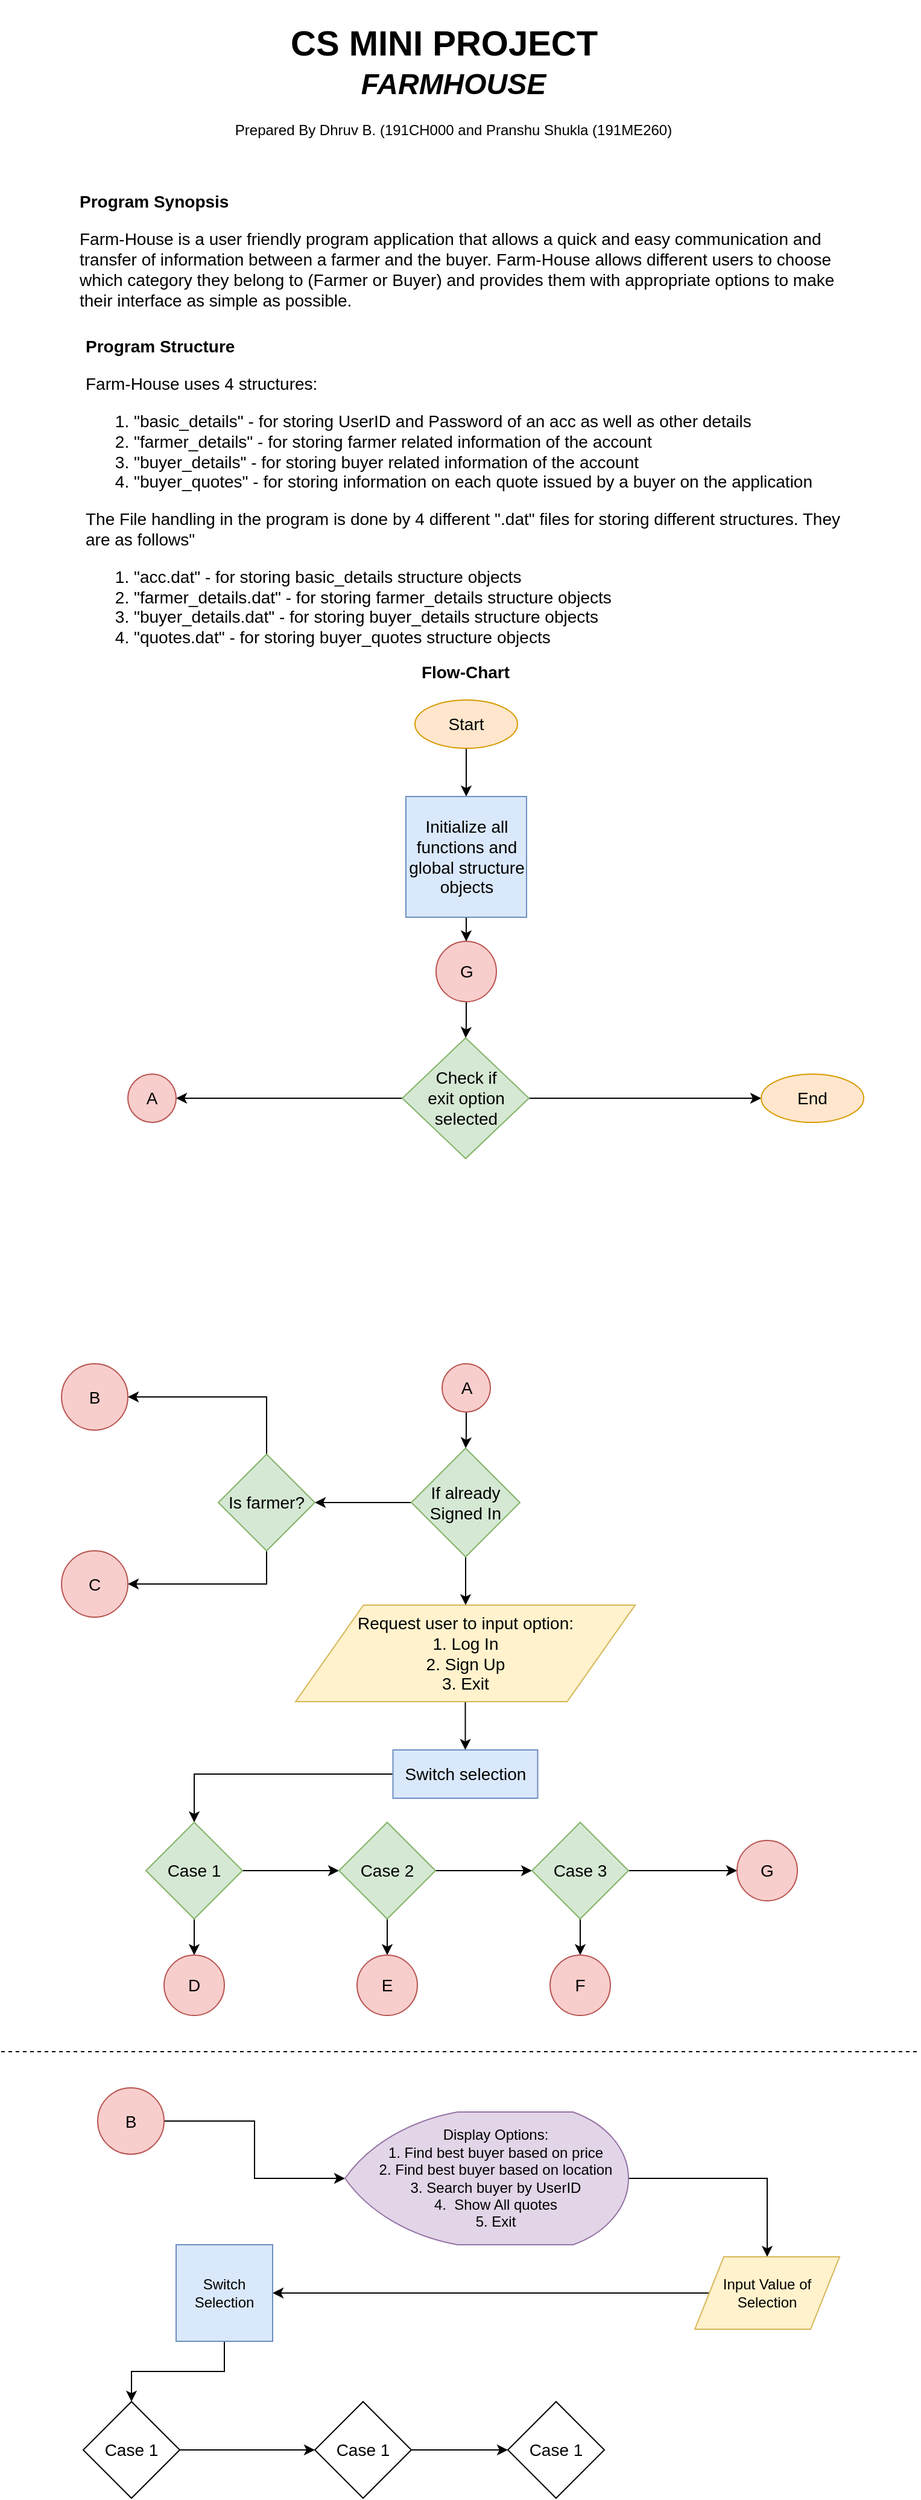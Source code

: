 <mxfile version="13.0.3" type="device"><diagram id="SV3JemRlX62DDFxQ5liy" name="Page-1"><mxGraphModel dx="1221" dy="714" grid="1" gridSize="10" guides="1" tooltips="1" connect="1" arrows="1" fold="1" page="1" pageScale="1" pageWidth="850" pageHeight="1100" math="0" shadow="0"><root><mxCell id="0"/><mxCell id="1" parent="0"/><mxCell id="cfzt3UpLNSZBAo-_0xsB-1" value="&lt;h1 style=&quot;font-size: 29px;&quot;&gt;CS MINI PROJECT&lt;/h1&gt;&lt;div style=&quot;font-size: 29px;&quot;&gt;&lt;br style=&quot;font-size: 29px;&quot;&gt;&lt;/div&gt;" style="text;html=1;strokeColor=none;fillColor=none;spacing=5;spacingTop=-20;whiteSpace=wrap;overflow=hidden;rounded=0;fontSize=29;" vertex="1" parent="1"><mxGeometry x="275" y="30" width="280" height="50" as="geometry"/></mxCell><mxCell id="cfzt3UpLNSZBAo-_0xsB-2" value="&lt;h1&gt;&lt;i&gt;FARMHOUSE&lt;/i&gt;&lt;/h1&gt;&lt;p&gt;Prepared By Dhruv B. (191CH000 and Pranshu Shukla (191ME260)&lt;/p&gt;" style="text;html=1;strokeColor=none;fillColor=none;spacing=5;spacingTop=-20;whiteSpace=wrap;overflow=hidden;rounded=0;align=center;" vertex="1" parent="1"><mxGeometry x="105" y="70" width="620" height="120" as="geometry"/></mxCell><mxCell id="cfzt3UpLNSZBAo-_0xsB-3" value="&lt;h1 style=&quot;font-size: 14px&quot;&gt;Program Synopsis&lt;/h1&gt;&lt;p style=&quot;font-size: 14px&quot;&gt;Farm-House is a user friendly program application that allows a quick and easy communication and transfer of information between a farmer and the buyer. Farm-House allows different users to choose which category they belong to (Farmer or Buyer) and provides them with appropriate options to make their interface as simple as possible.&amp;nbsp;&lt;/p&gt;" style="text;html=1;strokeColor=none;fillColor=none;spacing=5;spacingTop=-20;whiteSpace=wrap;overflow=hidden;rounded=0;fontSize=14;align=left;" vertex="1" parent="1"><mxGeometry x="100" y="180" width="650" height="120" as="geometry"/></mxCell><mxCell id="cfzt3UpLNSZBAo-_0xsB-4" value="&lt;h1 style=&quot;font-size: 14px&quot;&gt;Program Structure&lt;/h1&gt;&lt;p style=&quot;font-size: 14px&quot;&gt;Farm-House uses 4 structures:&amp;nbsp;&lt;/p&gt;&lt;p style=&quot;font-size: 14px&quot;&gt;&lt;/p&gt;&lt;ol&gt;&lt;li&gt;&quot;basic_details&quot; - for storing UserID and Password of an acc as well as other details&amp;nbsp;&lt;/li&gt;&lt;li&gt;&quot;farmer_details&quot; - for storing farmer related information of the account&lt;/li&gt;&lt;li&gt;&quot;buyer_details&quot; - for storing buyer related information of the account&lt;/li&gt;&lt;li&gt;&quot;buyer_quotes&quot; - for storing information on each quote issued by a buyer on the application&lt;/li&gt;&lt;/ol&gt;&lt;div&gt;The File handling in the program is done by 4 different &quot;.dat&quot; files for storing different structures. They are as follows&quot;&lt;/div&gt;&lt;div&gt;&lt;ol&gt;&lt;li&gt;&quot;acc.dat&quot; - for storing basic_details structure objects&lt;/li&gt;&lt;li&gt;&quot;farmer_details.dat&quot; - for storing farmer_details structure objects&lt;/li&gt;&lt;li&gt;&quot;buyer_details.dat&quot; - for storing buyer_details structure objects&lt;/li&gt;&lt;li&gt;&quot;quotes.dat&quot; - for storing buyer_quotes structure objects&lt;/li&gt;&lt;/ol&gt;&lt;/div&gt;&lt;p&gt;&lt;/p&gt;" style="text;html=1;strokeColor=none;fillColor=none;spacing=5;spacingTop=-20;whiteSpace=wrap;overflow=hidden;rounded=0;fontSize=14;align=left;" vertex="1" parent="1"><mxGeometry x="105" y="300" width="650" height="270" as="geometry"/></mxCell><mxCell id="cfzt3UpLNSZBAo-_0xsB-6" value="&lt;h1 style=&quot;font-size: 14px&quot;&gt;Flow-Chart&lt;/h1&gt;&lt;p&gt;&lt;/p&gt;" style="text;html=1;strokeColor=none;fillColor=none;spacing=5;spacingTop=-20;whiteSpace=wrap;overflow=hidden;rounded=0;fontSize=14;align=center;" vertex="1" parent="1"><mxGeometry x="99.75" y="570" width="650" height="40" as="geometry"/></mxCell><mxCell id="cfzt3UpLNSZBAo-_0xsB-11" style="edgeStyle=orthogonalEdgeStyle;rounded=0;orthogonalLoop=1;jettySize=auto;html=1;fontSize=14;" edge="1" parent="1" source="cfzt3UpLNSZBAo-_0xsB-7" target="cfzt3UpLNSZBAo-_0xsB-10"><mxGeometry relative="1" as="geometry"/></mxCell><mxCell id="cfzt3UpLNSZBAo-_0xsB-7" value="Start" style="ellipse;whiteSpace=wrap;html=1;fontSize=14;align=center;fillColor=#ffe6cc;strokeColor=#d79b00;" vertex="1" parent="1"><mxGeometry x="383" y="600" width="85" height="40" as="geometry"/></mxCell><mxCell id="cfzt3UpLNSZBAo-_0xsB-13" style="edgeStyle=orthogonalEdgeStyle;rounded=0;orthogonalLoop=1;jettySize=auto;html=1;fontSize=14;exitX=0;exitY=0.5;exitDx=0;exitDy=0;" edge="1" parent="1" source="cfzt3UpLNSZBAo-_0xsB-8" target="cfzt3UpLNSZBAo-_0xsB-17"><mxGeometry relative="1" as="geometry"><mxPoint x="200" y="1000" as="targetPoint"/><Array as="points"><mxPoint x="280" y="930"/><mxPoint x="280" y="930"/></Array></mxGeometry></mxCell><mxCell id="cfzt3UpLNSZBAo-_0xsB-14" style="edgeStyle=orthogonalEdgeStyle;rounded=0;orthogonalLoop=1;jettySize=auto;html=1;fontSize=14;entryX=0;entryY=0.5;entryDx=0;entryDy=0;exitX=1;exitY=0.5;exitDx=0;exitDy=0;" edge="1" parent="1" source="cfzt3UpLNSZBAo-_0xsB-8" target="cfzt3UpLNSZBAo-_0xsB-15"><mxGeometry relative="1" as="geometry"><mxPoint x="600" y="940" as="targetPoint"/><Array as="points"/></mxGeometry></mxCell><mxCell id="cfzt3UpLNSZBAo-_0xsB-8" value="Check if exit option selected" style="rhombus;whiteSpace=wrap;html=1;fontSize=14;align=center;spacingLeft=15;spacingRight=15;fillColor=#d5e8d4;strokeColor=#82b366;" vertex="1" parent="1"><mxGeometry x="372.5" y="880" width="105" height="100" as="geometry"/></mxCell><mxCell id="cfzt3UpLNSZBAo-_0xsB-54" style="edgeStyle=orthogonalEdgeStyle;rounded=0;orthogonalLoop=1;jettySize=auto;html=1;entryX=0.5;entryY=0;entryDx=0;entryDy=0;fontSize=14;" edge="1" parent="1" source="cfzt3UpLNSZBAo-_0xsB-10" target="cfzt3UpLNSZBAo-_0xsB-53"><mxGeometry relative="1" as="geometry"/></mxCell><mxCell id="cfzt3UpLNSZBAo-_0xsB-10" value="Initialize all functions and global structure objects" style="whiteSpace=wrap;html=1;aspect=fixed;fontSize=14;align=center;fillColor=#dae8fc;strokeColor=#6c8ebf;" vertex="1" parent="1"><mxGeometry x="375.5" y="680" width="100" height="100" as="geometry"/></mxCell><mxCell id="cfzt3UpLNSZBAo-_0xsB-15" value="End" style="ellipse;whiteSpace=wrap;html=1;fontSize=14;align=center;fillColor=#ffe6cc;strokeColor=#d79b00;" vertex="1" parent="1"><mxGeometry x="670" y="910" width="85" height="40" as="geometry"/></mxCell><mxCell id="cfzt3UpLNSZBAo-_0xsB-17" value="A" style="ellipse;whiteSpace=wrap;html=1;aspect=fixed;fontSize=14;align=center;fillColor=#f8cecc;strokeColor=#b85450;" vertex="1" parent="1"><mxGeometry x="145" y="910" width="40" height="40" as="geometry"/></mxCell><mxCell id="cfzt3UpLNSZBAo-_0xsB-21" style="edgeStyle=orthogonalEdgeStyle;rounded=0;orthogonalLoop=1;jettySize=auto;html=1;entryX=0.5;entryY=0;entryDx=0;entryDy=0;fontSize=14;" edge="1" parent="1" source="cfzt3UpLNSZBAo-_0xsB-19" target="cfzt3UpLNSZBAo-_0xsB-20"><mxGeometry relative="1" as="geometry"/></mxCell><mxCell id="cfzt3UpLNSZBAo-_0xsB-19" value="A" style="ellipse;whiteSpace=wrap;html=1;aspect=fixed;fontSize=14;align=center;fillColor=#f8cecc;strokeColor=#b85450;" vertex="1" parent="1"><mxGeometry x="405.5" y="1150" width="40" height="40" as="geometry"/></mxCell><mxCell id="cfzt3UpLNSZBAo-_0xsB-23" style="edgeStyle=orthogonalEdgeStyle;rounded=0;orthogonalLoop=1;jettySize=auto;html=1;entryX=1;entryY=0.5;entryDx=0;entryDy=0;fontSize=14;" edge="1" parent="1" source="cfzt3UpLNSZBAo-_0xsB-20" target="cfzt3UpLNSZBAo-_0xsB-22"><mxGeometry relative="1" as="geometry"/></mxCell><mxCell id="cfzt3UpLNSZBAo-_0xsB-36" style="edgeStyle=orthogonalEdgeStyle;rounded=0;orthogonalLoop=1;jettySize=auto;html=1;fontSize=14;" edge="1" parent="1" source="cfzt3UpLNSZBAo-_0xsB-20" target="cfzt3UpLNSZBAo-_0xsB-33"><mxGeometry relative="1" as="geometry"><Array as="points"><mxPoint x="425" y="1340"/><mxPoint x="425" y="1340"/></Array></mxGeometry></mxCell><mxCell id="cfzt3UpLNSZBAo-_0xsB-20" value="If already Signed In" style="rhombus;whiteSpace=wrap;html=1;fontSize=14;align=center;fillColor=#d5e8d4;strokeColor=#82b366;" vertex="1" parent="1"><mxGeometry x="380" y="1220" width="90" height="90" as="geometry"/></mxCell><mxCell id="cfzt3UpLNSZBAo-_0xsB-30" style="edgeStyle=orthogonalEdgeStyle;rounded=0;orthogonalLoop=1;jettySize=auto;html=1;entryX=1;entryY=0.5;entryDx=0;entryDy=0;fontSize=14;" edge="1" parent="1" source="cfzt3UpLNSZBAo-_0xsB-22" target="cfzt3UpLNSZBAo-_0xsB-24"><mxGeometry relative="1" as="geometry"><Array as="points"><mxPoint x="260" y="1178"/></Array></mxGeometry></mxCell><mxCell id="cfzt3UpLNSZBAo-_0xsB-32" style="edgeStyle=orthogonalEdgeStyle;rounded=0;orthogonalLoop=1;jettySize=auto;html=1;entryX=1;entryY=0.5;entryDx=0;entryDy=0;fontSize=14;" edge="1" parent="1" source="cfzt3UpLNSZBAo-_0xsB-22" target="cfzt3UpLNSZBAo-_0xsB-31"><mxGeometry relative="1" as="geometry"><Array as="points"><mxPoint x="260" y="1333"/></Array></mxGeometry></mxCell><mxCell id="cfzt3UpLNSZBAo-_0xsB-22" value="Is farmer?" style="rhombus;whiteSpace=wrap;html=1;fontSize=14;align=center;fillColor=#d5e8d4;strokeColor=#82b366;" vertex="1" parent="1"><mxGeometry x="220" y="1225" width="80" height="80" as="geometry"/></mxCell><mxCell id="cfzt3UpLNSZBAo-_0xsB-24" value="B" style="ellipse;whiteSpace=wrap;html=1;aspect=fixed;fontSize=14;align=center;fillColor=#f8cecc;strokeColor=#b85450;" vertex="1" parent="1"><mxGeometry x="90" y="1150" width="55" height="55" as="geometry"/></mxCell><mxCell id="cfzt3UpLNSZBAo-_0xsB-31" value="C" style="ellipse;whiteSpace=wrap;html=1;aspect=fixed;fontSize=14;align=center;fillColor=#f8cecc;strokeColor=#b85450;" vertex="1" parent="1"><mxGeometry x="90" y="1305" width="55" height="55" as="geometry"/></mxCell><mxCell id="cfzt3UpLNSZBAo-_0xsB-38" style="edgeStyle=orthogonalEdgeStyle;rounded=0;orthogonalLoop=1;jettySize=auto;html=1;entryX=0.5;entryY=0;entryDx=0;entryDy=0;fontSize=14;" edge="1" parent="1" source="cfzt3UpLNSZBAo-_0xsB-33" target="cfzt3UpLNSZBAo-_0xsB-37"><mxGeometry relative="1" as="geometry"/></mxCell><mxCell id="cfzt3UpLNSZBAo-_0xsB-33" value="Request user to input option:&lt;br&gt;1. Log In&lt;br&gt;2. Sign Up&lt;br&gt;3. Exit" style="shape=parallelogram;perimeter=parallelogramPerimeter;whiteSpace=wrap;html=1;fontSize=14;align=center;spacingLeft=15;spacingRight=15;fillColor=#fff2cc;strokeColor=#d6b656;" vertex="1" parent="1"><mxGeometry x="284" y="1350" width="281.5" height="80" as="geometry"/></mxCell><mxCell id="cfzt3UpLNSZBAo-_0xsB-40" style="edgeStyle=orthogonalEdgeStyle;rounded=0;orthogonalLoop=1;jettySize=auto;html=1;entryX=0.5;entryY=0;entryDx=0;entryDy=0;fontSize=14;" edge="1" parent="1" source="cfzt3UpLNSZBAo-_0xsB-37" target="cfzt3UpLNSZBAo-_0xsB-39"><mxGeometry relative="1" as="geometry"/></mxCell><mxCell id="cfzt3UpLNSZBAo-_0xsB-37" value="Switch selection" style="rounded=0;whiteSpace=wrap;html=1;fontSize=14;align=center;fillColor=#dae8fc;strokeColor=#6c8ebf;" vertex="1" parent="1"><mxGeometry x="364.75" y="1470" width="120" height="40" as="geometry"/></mxCell><mxCell id="cfzt3UpLNSZBAo-_0xsB-42" style="edgeStyle=orthogonalEdgeStyle;rounded=0;orthogonalLoop=1;jettySize=auto;html=1;entryX=0.5;entryY=0;entryDx=0;entryDy=0;fontSize=14;" edge="1" parent="1" source="cfzt3UpLNSZBAo-_0xsB-39" target="cfzt3UpLNSZBAo-_0xsB-41"><mxGeometry relative="1" as="geometry"/></mxCell><mxCell id="cfzt3UpLNSZBAo-_0xsB-44" value="" style="edgeStyle=orthogonalEdgeStyle;rounded=0;orthogonalLoop=1;jettySize=auto;html=1;fontSize=14;" edge="1" parent="1" source="cfzt3UpLNSZBAo-_0xsB-39" target="cfzt3UpLNSZBAo-_0xsB-43"><mxGeometry relative="1" as="geometry"/></mxCell><mxCell id="cfzt3UpLNSZBAo-_0xsB-39" value="Case 1" style="rhombus;whiteSpace=wrap;html=1;fontSize=14;align=center;fillColor=#d5e8d4;strokeColor=#82b366;" vertex="1" parent="1"><mxGeometry x="160" y="1530" width="80" height="80" as="geometry"/></mxCell><mxCell id="cfzt3UpLNSZBAo-_0xsB-46" value="" style="edgeStyle=orthogonalEdgeStyle;rounded=0;orthogonalLoop=1;jettySize=auto;html=1;fontSize=14;" edge="1" parent="1" source="cfzt3UpLNSZBAo-_0xsB-43" target="cfzt3UpLNSZBAo-_0xsB-45"><mxGeometry relative="1" as="geometry"/></mxCell><mxCell id="cfzt3UpLNSZBAo-_0xsB-48" style="edgeStyle=orthogonalEdgeStyle;rounded=0;orthogonalLoop=1;jettySize=auto;html=1;entryX=0.5;entryY=0;entryDx=0;entryDy=0;fontSize=14;" edge="1" parent="1" source="cfzt3UpLNSZBAo-_0xsB-43" target="cfzt3UpLNSZBAo-_0xsB-47"><mxGeometry relative="1" as="geometry"/></mxCell><mxCell id="cfzt3UpLNSZBAo-_0xsB-43" value="Case 2" style="rhombus;whiteSpace=wrap;html=1;fontSize=14;align=center;fillColor=#d5e8d4;strokeColor=#82b366;" vertex="1" parent="1"><mxGeometry x="320" y="1530" width="80" height="80" as="geometry"/></mxCell><mxCell id="cfzt3UpLNSZBAo-_0xsB-50" style="edgeStyle=orthogonalEdgeStyle;rounded=0;orthogonalLoop=1;jettySize=auto;html=1;entryX=0.5;entryY=0;entryDx=0;entryDy=0;fontSize=14;" edge="1" parent="1" source="cfzt3UpLNSZBAo-_0xsB-45" target="cfzt3UpLNSZBAo-_0xsB-49"><mxGeometry relative="1" as="geometry"/></mxCell><mxCell id="cfzt3UpLNSZBAo-_0xsB-52" style="edgeStyle=orthogonalEdgeStyle;rounded=0;orthogonalLoop=1;jettySize=auto;html=1;fontSize=14;" edge="1" parent="1" source="cfzt3UpLNSZBAo-_0xsB-45" target="cfzt3UpLNSZBAo-_0xsB-51"><mxGeometry relative="1" as="geometry"/></mxCell><mxCell id="cfzt3UpLNSZBAo-_0xsB-45" value="Case 3" style="rhombus;whiteSpace=wrap;html=1;fontSize=14;align=center;fillColor=#d5e8d4;strokeColor=#82b366;" vertex="1" parent="1"><mxGeometry x="480" y="1530" width="80" height="80" as="geometry"/></mxCell><mxCell id="cfzt3UpLNSZBAo-_0xsB-41" value="D" style="ellipse;whiteSpace=wrap;html=1;aspect=fixed;fontSize=14;align=center;fillColor=#f8cecc;strokeColor=#b85450;" vertex="1" parent="1"><mxGeometry x="175" y="1640" width="50" height="50" as="geometry"/></mxCell><mxCell id="cfzt3UpLNSZBAo-_0xsB-47" value="E" style="ellipse;whiteSpace=wrap;html=1;aspect=fixed;fontSize=14;align=center;fillColor=#f8cecc;strokeColor=#b85450;" vertex="1" parent="1"><mxGeometry x="335" y="1640" width="50" height="50" as="geometry"/></mxCell><mxCell id="cfzt3UpLNSZBAo-_0xsB-49" value="F" style="ellipse;whiteSpace=wrap;html=1;aspect=fixed;fontSize=14;align=center;fillColor=#f8cecc;strokeColor=#b85450;" vertex="1" parent="1"><mxGeometry x="495" y="1640" width="50" height="50" as="geometry"/></mxCell><mxCell id="cfzt3UpLNSZBAo-_0xsB-51" value="G" style="ellipse;whiteSpace=wrap;html=1;aspect=fixed;fontSize=14;align=center;fillColor=#f8cecc;strokeColor=#b85450;" vertex="1" parent="1"><mxGeometry x="650" y="1545" width="50" height="50" as="geometry"/></mxCell><mxCell id="cfzt3UpLNSZBAo-_0xsB-57" style="edgeStyle=orthogonalEdgeStyle;rounded=0;orthogonalLoop=1;jettySize=auto;html=1;entryX=0.5;entryY=0;entryDx=0;entryDy=0;fontSize=14;" edge="1" parent="1" source="cfzt3UpLNSZBAo-_0xsB-53" target="cfzt3UpLNSZBAo-_0xsB-8"><mxGeometry relative="1" as="geometry"/></mxCell><mxCell id="cfzt3UpLNSZBAo-_0xsB-53" value="G" style="ellipse;whiteSpace=wrap;html=1;aspect=fixed;fontSize=14;align=center;fillColor=#f8cecc;strokeColor=#b85450;" vertex="1" parent="1"><mxGeometry x="400.5" y="800" width="50" height="50" as="geometry"/></mxCell><mxCell id="cfzt3UpLNSZBAo-_0xsB-58" value="" style="endArrow=none;dashed=1;html=1;fontSize=14;" edge="1" parent="1"><mxGeometry width="50" height="50" relative="1" as="geometry"><mxPoint x="40" y="1720" as="sourcePoint"/><mxPoint x="800" y="1720" as="targetPoint"/></mxGeometry></mxCell><mxCell id="cfzt3UpLNSZBAo-_0xsB-61" style="edgeStyle=orthogonalEdgeStyle;rounded=0;orthogonalLoop=1;jettySize=auto;html=1;fontSize=14;" edge="1" parent="1" source="cfzt3UpLNSZBAo-_0xsB-59" target="cfzt3UpLNSZBAo-_0xsB-60"><mxGeometry relative="1" as="geometry"/></mxCell><mxCell id="cfzt3UpLNSZBAo-_0xsB-59" value="B" style="ellipse;whiteSpace=wrap;html=1;aspect=fixed;fontSize=14;align=center;fillColor=#f8cecc;strokeColor=#b85450;" vertex="1" parent="1"><mxGeometry x="120" y="1750" width="55" height="55" as="geometry"/></mxCell><mxCell id="cfzt3UpLNSZBAo-_0xsB-64" style="edgeStyle=orthogonalEdgeStyle;rounded=0;orthogonalLoop=1;jettySize=auto;html=1;fontSize=14;" edge="1" parent="1" source="cfzt3UpLNSZBAo-_0xsB-60" target="cfzt3UpLNSZBAo-_0xsB-62"><mxGeometry relative="1" as="geometry"/></mxCell><mxCell id="cfzt3UpLNSZBAo-_0xsB-60" value="Display Options:&lt;br&gt;1. Find best buyer based on price&lt;br&gt;2. Find best buyer based on location&lt;br&gt;3. Search buyer by UserID&lt;br&gt;4.&amp;nbsp; Show All quotes&lt;br&gt;5. Exit" style="strokeWidth=1;html=1;shape=mxgraph.flowchart.display;whiteSpace=wrap;spacingLeft=15;fillColor=#e1d5e7;strokeColor=#9673a6;" vertex="1" parent="1"><mxGeometry x="325" y="1770" width="235" height="110" as="geometry"/></mxCell><mxCell id="cfzt3UpLNSZBAo-_0xsB-65" style="edgeStyle=orthogonalEdgeStyle;rounded=0;orthogonalLoop=1;jettySize=auto;html=1;fontSize=14;" edge="1" parent="1" source="cfzt3UpLNSZBAo-_0xsB-62" target="cfzt3UpLNSZBAo-_0xsB-63"><mxGeometry relative="1" as="geometry"/></mxCell><mxCell id="cfzt3UpLNSZBAo-_0xsB-62" value="Input Value of Selection" style="shape=parallelogram;perimeter=parallelogramPerimeter;whiteSpace=wrap;html=1;strokeWidth=1;fillColor=#fff2cc;strokeColor=#d6b656;" vertex="1" parent="1"><mxGeometry x="615" y="1890" width="120" height="60" as="geometry"/></mxCell><mxCell id="cfzt3UpLNSZBAo-_0xsB-67" style="edgeStyle=orthogonalEdgeStyle;rounded=0;orthogonalLoop=1;jettySize=auto;html=1;entryX=0.5;entryY=0;entryDx=0;entryDy=0;fontSize=14;" edge="1" parent="1" source="cfzt3UpLNSZBAo-_0xsB-63" target="cfzt3UpLNSZBAo-_0xsB-66"><mxGeometry relative="1" as="geometry"/></mxCell><mxCell id="cfzt3UpLNSZBAo-_0xsB-63" value="Switch Selection" style="whiteSpace=wrap;html=1;aspect=fixed;strokeWidth=1;fillColor=#dae8fc;strokeColor=#6c8ebf;" vertex="1" parent="1"><mxGeometry x="185" y="1880" width="80" height="80" as="geometry"/></mxCell><mxCell id="cfzt3UpLNSZBAo-_0xsB-69" value="" style="edgeStyle=orthogonalEdgeStyle;rounded=0;orthogonalLoop=1;jettySize=auto;html=1;fontSize=14;" edge="1" parent="1" source="cfzt3UpLNSZBAo-_0xsB-66" target="cfzt3UpLNSZBAo-_0xsB-68"><mxGeometry relative="1" as="geometry"/></mxCell><mxCell id="cfzt3UpLNSZBAo-_0xsB-66" value="Case 1" style="rhombus;whiteSpace=wrap;html=1;fontSize=14;align=center;" vertex="1" parent="1"><mxGeometry x="108" y="2010" width="80" height="80" as="geometry"/></mxCell><mxCell id="cfzt3UpLNSZBAo-_0xsB-71" value="" style="edgeStyle=orthogonalEdgeStyle;rounded=0;orthogonalLoop=1;jettySize=auto;html=1;fontSize=14;" edge="1" parent="1" source="cfzt3UpLNSZBAo-_0xsB-68" target="cfzt3UpLNSZBAo-_0xsB-70"><mxGeometry relative="1" as="geometry"/></mxCell><mxCell id="cfzt3UpLNSZBAo-_0xsB-68" value="Case 1" style="rhombus;whiteSpace=wrap;html=1;fontSize=14;align=center;" vertex="1" parent="1"><mxGeometry x="300" y="2010" width="80" height="80" as="geometry"/></mxCell><mxCell id="cfzt3UpLNSZBAo-_0xsB-70" value="Case 1" style="rhombus;whiteSpace=wrap;html=1;fontSize=14;align=center;" vertex="1" parent="1"><mxGeometry x="460" y="2010" width="80" height="80" as="geometry"/></mxCell></root></mxGraphModel></diagram></mxfile>